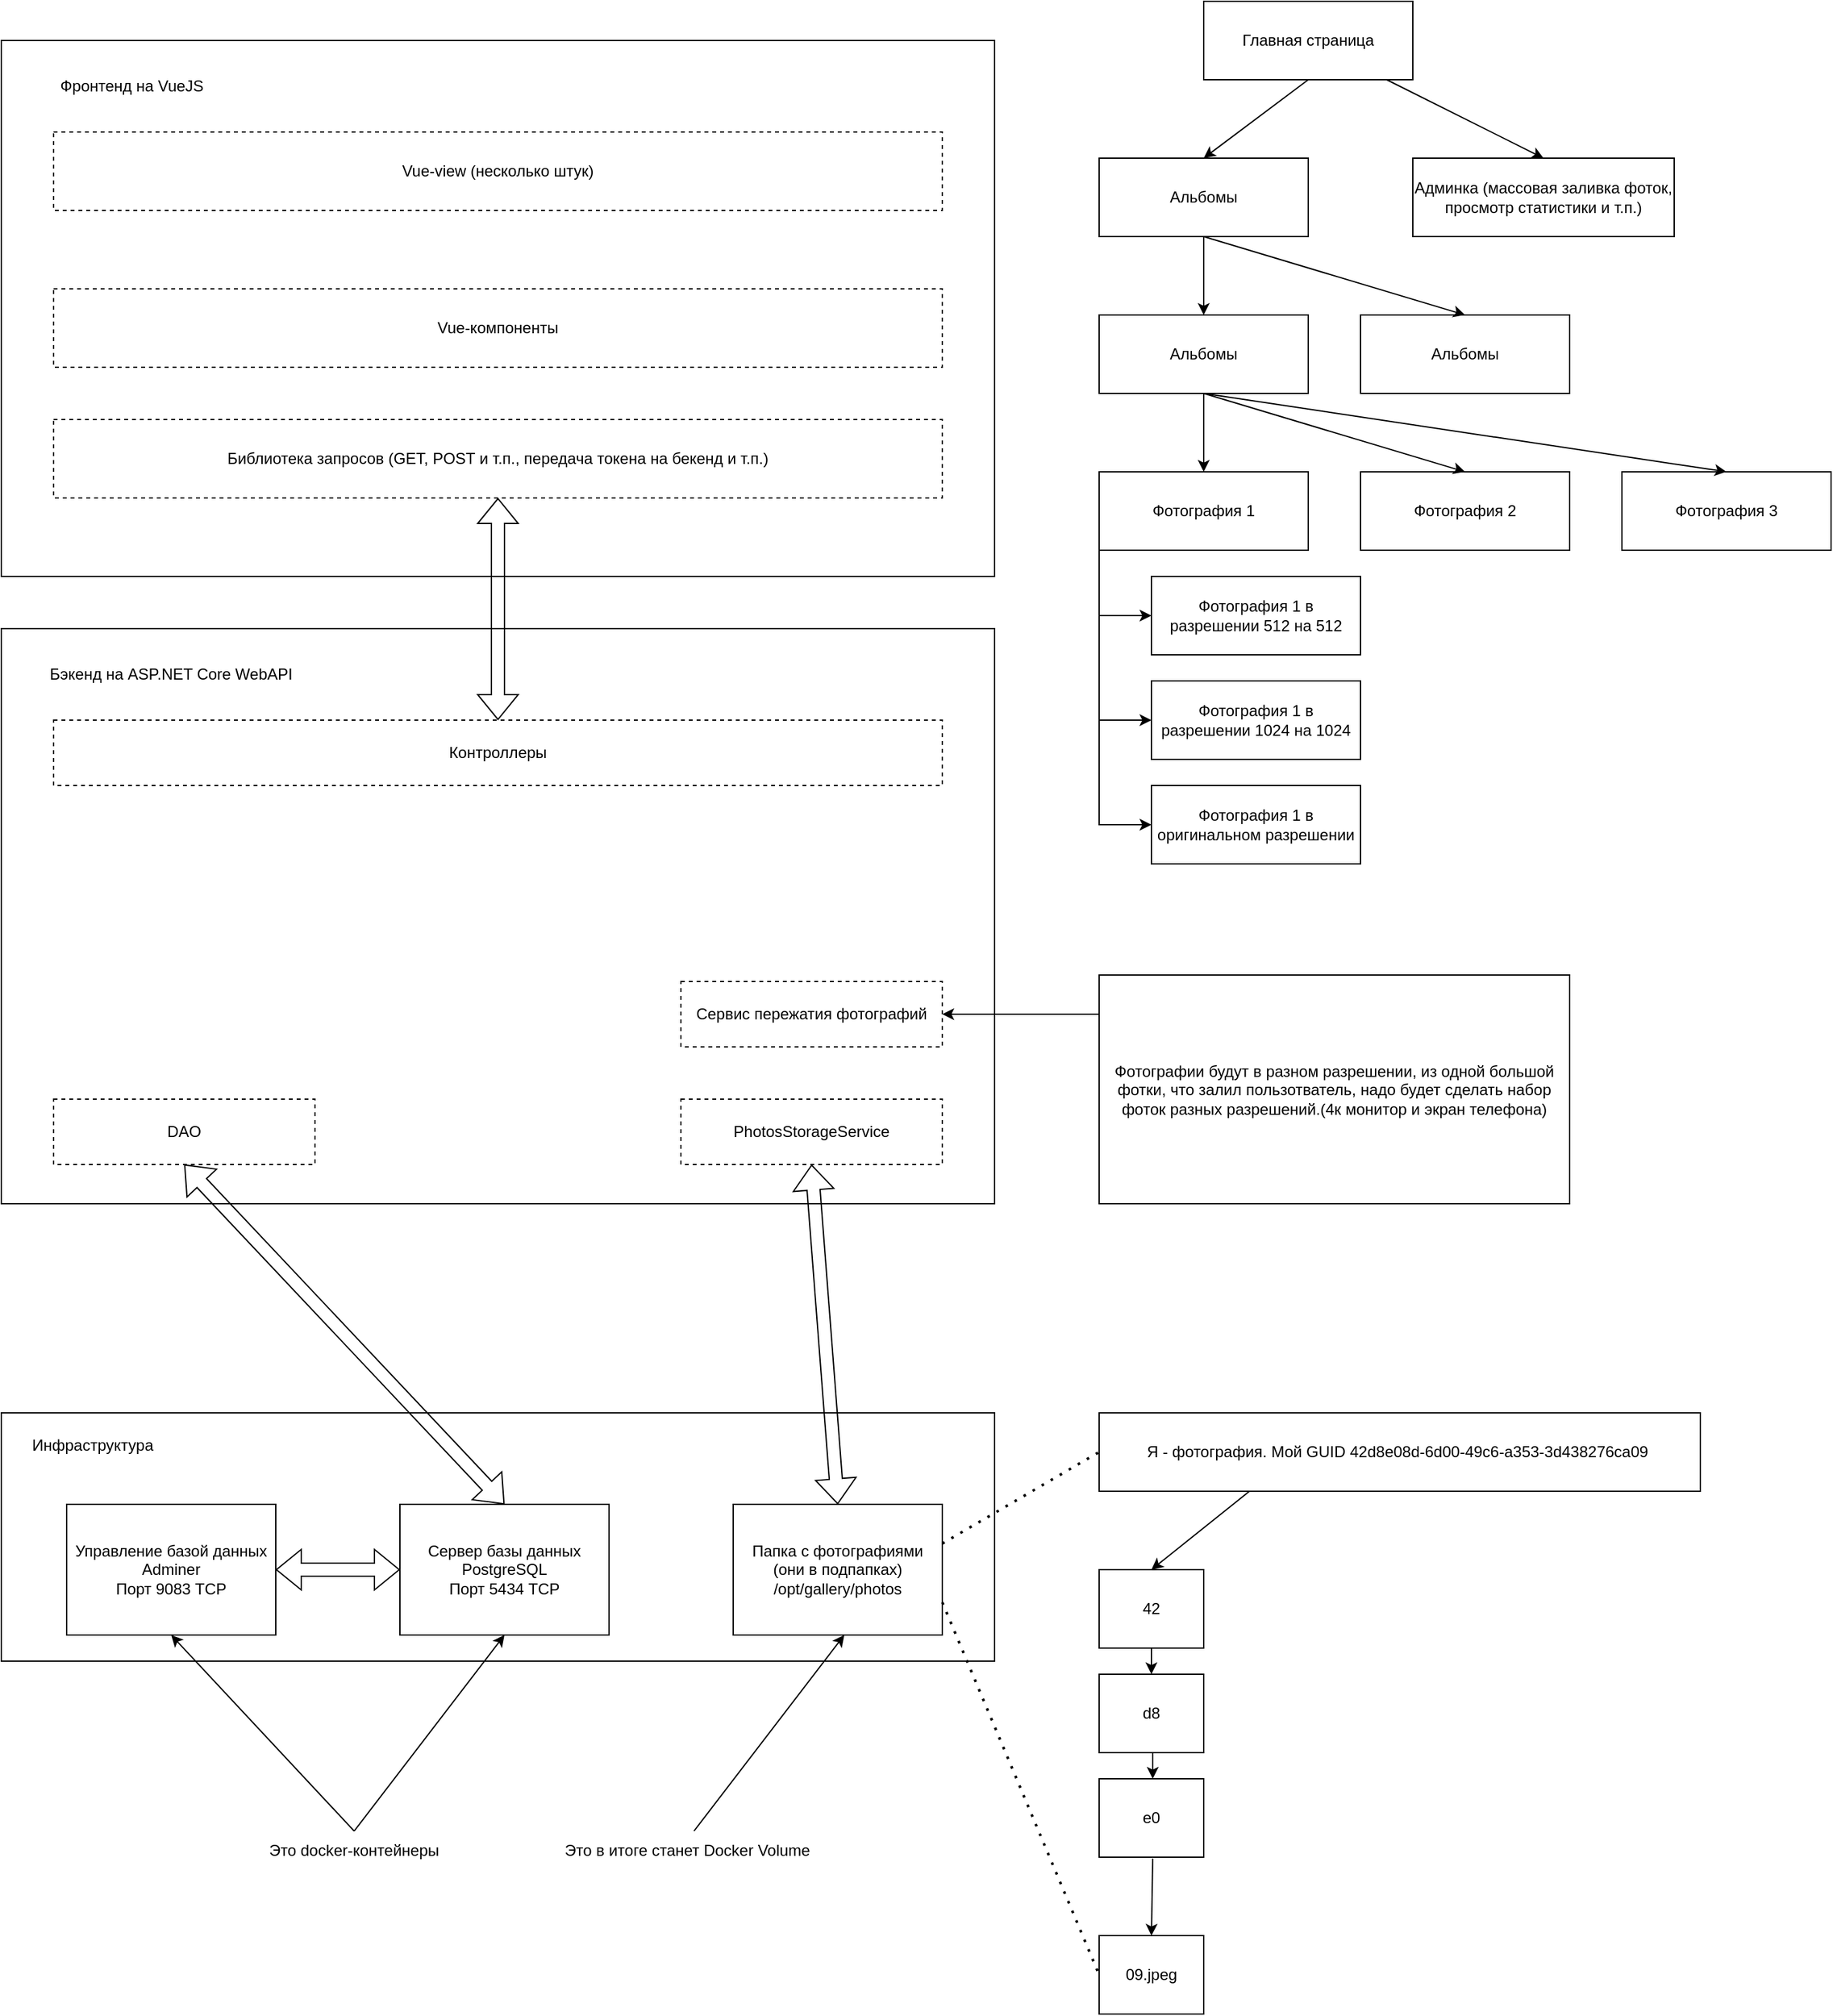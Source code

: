 <mxfile version="24.5.1" type="device">
  <diagram name="Page-1" id="PVsuTqZhpYsEY1nTIc1W">
    <mxGraphModel dx="2388" dy="2558" grid="1" gridSize="10" guides="1" tooltips="1" connect="1" arrows="1" fold="1" page="1" pageScale="1" pageWidth="850" pageHeight="1100" math="0" shadow="0">
      <root>
        <mxCell id="0" />
        <mxCell id="1" parent="0" />
        <mxCell id="plGNOie3y4qvpQvyyjeY-1" value="" style="rounded=0;whiteSpace=wrap;html=1;" vertex="1" parent="1">
          <mxGeometry x="40" y="760" width="760" height="190" as="geometry" />
        </mxCell>
        <mxCell id="plGNOie3y4qvpQvyyjeY-2" value="Инфраструктура" style="text;html=1;align=center;verticalAlign=middle;whiteSpace=wrap;rounded=0;" vertex="1" parent="1">
          <mxGeometry x="40" y="770" width="140" height="30" as="geometry" />
        </mxCell>
        <mxCell id="plGNOie3y4qvpQvyyjeY-4" value="Сервер базы данных&lt;br&gt;PostgreSQL&lt;div&gt;Порт 5434 TCP&lt;/div&gt;" style="rounded=0;whiteSpace=wrap;html=1;" vertex="1" parent="1">
          <mxGeometry x="345" y="830" width="160" height="100" as="geometry" />
        </mxCell>
        <mxCell id="plGNOie3y4qvpQvyyjeY-5" value="Управление базой данных&lt;div&gt;Adminer&lt;/div&gt;&lt;div&gt;Порт 9083 TCP&lt;/div&gt;" style="rounded=0;whiteSpace=wrap;html=1;" vertex="1" parent="1">
          <mxGeometry x="90" y="830" width="160" height="100" as="geometry" />
        </mxCell>
        <mxCell id="plGNOie3y4qvpQvyyjeY-6" value="" style="shape=flexArrow;endArrow=classic;startArrow=classic;html=1;rounded=0;exitX=1;exitY=0.5;exitDx=0;exitDy=0;" edge="1" parent="1" source="plGNOie3y4qvpQvyyjeY-5" target="plGNOie3y4qvpQvyyjeY-4">
          <mxGeometry width="100" height="100" relative="1" as="geometry">
            <mxPoint x="370" y="680" as="sourcePoint" />
            <mxPoint x="470" y="580" as="targetPoint" />
          </mxGeometry>
        </mxCell>
        <mxCell id="plGNOie3y4qvpQvyyjeY-7" value="" style="endArrow=classic;html=1;rounded=0;entryX=0.5;entryY=1;entryDx=0;entryDy=0;" edge="1" parent="1" target="plGNOie3y4qvpQvyyjeY-5">
          <mxGeometry width="50" height="50" relative="1" as="geometry">
            <mxPoint x="310" y="1080" as="sourcePoint" />
            <mxPoint x="450" y="610" as="targetPoint" />
          </mxGeometry>
        </mxCell>
        <mxCell id="plGNOie3y4qvpQvyyjeY-8" value="" style="endArrow=classic;html=1;rounded=0;entryX=0.5;entryY=1;entryDx=0;entryDy=0;" edge="1" parent="1" target="plGNOie3y4qvpQvyyjeY-4">
          <mxGeometry width="50" height="50" relative="1" as="geometry">
            <mxPoint x="310" y="1080" as="sourcePoint" />
            <mxPoint x="425" y="930" as="targetPoint" />
          </mxGeometry>
        </mxCell>
        <mxCell id="plGNOie3y4qvpQvyyjeY-9" value="Это docker-контейнеры" style="text;html=1;align=center;verticalAlign=middle;whiteSpace=wrap;rounded=0;" vertex="1" parent="1">
          <mxGeometry x="170" y="1080" width="280" height="30" as="geometry" />
        </mxCell>
        <mxCell id="plGNOie3y4qvpQvyyjeY-11" value="Папка с фотографиями (они в подпапках)&lt;div&gt;/opt/gallery/photos&lt;/div&gt;" style="rounded=0;whiteSpace=wrap;html=1;" vertex="1" parent="1">
          <mxGeometry x="600" y="830" width="160" height="100" as="geometry" />
        </mxCell>
        <mxCell id="plGNOie3y4qvpQvyyjeY-12" value="Я - фотография. Мой GUID&amp;nbsp;42d8e08d-6d00-49c6-a353-3d438276ca09&amp;nbsp;" style="rounded=0;whiteSpace=wrap;html=1;" vertex="1" parent="1">
          <mxGeometry x="880" y="760" width="460" height="60" as="geometry" />
        </mxCell>
        <mxCell id="plGNOie3y4qvpQvyyjeY-14" value="42" style="rounded=0;whiteSpace=wrap;html=1;" vertex="1" parent="1">
          <mxGeometry x="880" y="880" width="80" height="60" as="geometry" />
        </mxCell>
        <mxCell id="plGNOie3y4qvpQvyyjeY-15" value="d8" style="rounded=0;whiteSpace=wrap;html=1;" vertex="1" parent="1">
          <mxGeometry x="880" y="960" width="80" height="60" as="geometry" />
        </mxCell>
        <mxCell id="plGNOie3y4qvpQvyyjeY-16" value="e0" style="rounded=0;whiteSpace=wrap;html=1;" vertex="1" parent="1">
          <mxGeometry x="880" y="1040" width="80" height="60" as="geometry" />
        </mxCell>
        <mxCell id="plGNOie3y4qvpQvyyjeY-17" value="09.jpeg" style="rounded=0;whiteSpace=wrap;html=1;" vertex="1" parent="1">
          <mxGeometry x="880" y="1160" width="80" height="60" as="geometry" />
        </mxCell>
        <mxCell id="plGNOie3y4qvpQvyyjeY-18" value="" style="endArrow=classic;html=1;rounded=0;exitX=0.25;exitY=1;exitDx=0;exitDy=0;entryX=0.5;entryY=0;entryDx=0;entryDy=0;" edge="1" parent="1" source="plGNOie3y4qvpQvyyjeY-12" target="plGNOie3y4qvpQvyyjeY-14">
          <mxGeometry width="50" height="50" relative="1" as="geometry">
            <mxPoint x="400" y="660" as="sourcePoint" />
            <mxPoint x="450" y="610" as="targetPoint" />
          </mxGeometry>
        </mxCell>
        <mxCell id="plGNOie3y4qvpQvyyjeY-19" value="" style="endArrow=classic;html=1;rounded=0;exitX=0.5;exitY=1;exitDx=0;exitDy=0;entryX=0.5;entryY=0;entryDx=0;entryDy=0;" edge="1" parent="1" source="plGNOie3y4qvpQvyyjeY-14" target="plGNOie3y4qvpQvyyjeY-15">
          <mxGeometry width="50" height="50" relative="1" as="geometry">
            <mxPoint x="400" y="660" as="sourcePoint" />
            <mxPoint x="450" y="610" as="targetPoint" />
          </mxGeometry>
        </mxCell>
        <mxCell id="plGNOie3y4qvpQvyyjeY-21" value="" style="endArrow=classic;html=1;rounded=0;exitX=0.5;exitY=1;exitDx=0;exitDy=0;entryX=0.5;entryY=0;entryDx=0;entryDy=0;" edge="1" parent="1">
          <mxGeometry width="50" height="50" relative="1" as="geometry">
            <mxPoint x="921" y="1020" as="sourcePoint" />
            <mxPoint x="921" y="1040" as="targetPoint" />
          </mxGeometry>
        </mxCell>
        <mxCell id="plGNOie3y4qvpQvyyjeY-22" value="" style="endArrow=classic;html=1;rounded=0;exitX=0.5;exitY=1;exitDx=0;exitDy=0;entryX=0.5;entryY=0;entryDx=0;entryDy=0;" edge="1" parent="1" target="plGNOie3y4qvpQvyyjeY-17">
          <mxGeometry width="50" height="50" relative="1" as="geometry">
            <mxPoint x="921" y="1101" as="sourcePoint" />
            <mxPoint x="921" y="1121" as="targetPoint" />
          </mxGeometry>
        </mxCell>
        <mxCell id="plGNOie3y4qvpQvyyjeY-23" value="" style="endArrow=none;dashed=1;html=1;dashPattern=1 3;strokeWidth=2;rounded=0;entryX=0;entryY=0.5;entryDx=0;entryDy=0;" edge="1" parent="1" target="plGNOie3y4qvpQvyyjeY-12">
          <mxGeometry width="50" height="50" relative="1" as="geometry">
            <mxPoint x="760" y="860" as="sourcePoint" />
            <mxPoint x="810" y="810" as="targetPoint" />
          </mxGeometry>
        </mxCell>
        <mxCell id="plGNOie3y4qvpQvyyjeY-24" value="" style="endArrow=none;dashed=1;html=1;dashPattern=1 3;strokeWidth=2;rounded=0;exitX=1;exitY=0.75;exitDx=0;exitDy=0;entryX=0;entryY=0.5;entryDx=0;entryDy=0;" edge="1" parent="1" source="plGNOie3y4qvpQvyyjeY-11" target="plGNOie3y4qvpQvyyjeY-17">
          <mxGeometry width="50" height="50" relative="1" as="geometry">
            <mxPoint x="400" y="780" as="sourcePoint" />
            <mxPoint x="870" y="1180" as="targetPoint" />
          </mxGeometry>
        </mxCell>
        <mxCell id="plGNOie3y4qvpQvyyjeY-25" value="" style="rounded=0;whiteSpace=wrap;html=1;" vertex="1" parent="1">
          <mxGeometry x="40" y="160" width="760" height="440" as="geometry" />
        </mxCell>
        <mxCell id="plGNOie3y4qvpQvyyjeY-26" value="Бэкенд на ASP.NET Core WebAPI" style="text;html=1;align=center;verticalAlign=middle;whiteSpace=wrap;rounded=0;" vertex="1" parent="1">
          <mxGeometry x="60" y="180" width="220" height="30" as="geometry" />
        </mxCell>
        <mxCell id="plGNOie3y4qvpQvyyjeY-27" value="" style="shape=flexArrow;endArrow=classic;startArrow=classic;html=1;rounded=0;exitX=0.5;exitY=0;exitDx=0;exitDy=0;entryX=0.5;entryY=1;entryDx=0;entryDy=0;" edge="1" parent="1" source="plGNOie3y4qvpQvyyjeY-4" target="plGNOie3y4qvpQvyyjeY-28">
          <mxGeometry width="100" height="100" relative="1" as="geometry">
            <mxPoint x="490" y="670" as="sourcePoint" />
            <mxPoint x="590" y="570" as="targetPoint" />
          </mxGeometry>
        </mxCell>
        <mxCell id="plGNOie3y4qvpQvyyjeY-28" value="DAO" style="rounded=0;whiteSpace=wrap;html=1;dashed=1;" vertex="1" parent="1">
          <mxGeometry x="80" y="520" width="200" height="50" as="geometry" />
        </mxCell>
        <mxCell id="plGNOie3y4qvpQvyyjeY-29" value="PhotosStorageService" style="rounded=0;whiteSpace=wrap;html=1;dashed=1;" vertex="1" parent="1">
          <mxGeometry x="560" y="520" width="200" height="50" as="geometry" />
        </mxCell>
        <mxCell id="plGNOie3y4qvpQvyyjeY-30" value="" style="shape=flexArrow;endArrow=classic;startArrow=classic;html=1;rounded=0;entryX=0.5;entryY=1;entryDx=0;entryDy=0;exitX=0.5;exitY=0;exitDx=0;exitDy=0;" edge="1" parent="1" source="plGNOie3y4qvpQvyyjeY-11" target="plGNOie3y4qvpQvyyjeY-29">
          <mxGeometry width="100" height="100" relative="1" as="geometry">
            <mxPoint x="490" y="670" as="sourcePoint" />
            <mxPoint x="590" y="570" as="targetPoint" />
          </mxGeometry>
        </mxCell>
        <mxCell id="plGNOie3y4qvpQvyyjeY-31" value="" style="endArrow=classic;html=1;rounded=0;entryX=0.5;entryY=1;entryDx=0;entryDy=0;" edge="1" parent="1">
          <mxGeometry width="50" height="50" relative="1" as="geometry">
            <mxPoint x="570" y="1080" as="sourcePoint" />
            <mxPoint x="685" y="930" as="targetPoint" />
          </mxGeometry>
        </mxCell>
        <mxCell id="plGNOie3y4qvpQvyyjeY-32" value="Это в итоге станет Docker Volume" style="text;html=1;align=center;verticalAlign=middle;whiteSpace=wrap;rounded=0;" vertex="1" parent="1">
          <mxGeometry x="425" y="1080" width="280" height="30" as="geometry" />
        </mxCell>
        <mxCell id="plGNOie3y4qvpQvyyjeY-33" value="Сервис пережатия фотографий" style="rounded=0;whiteSpace=wrap;html=1;dashed=1;" vertex="1" parent="1">
          <mxGeometry x="560" y="430" width="200" height="50" as="geometry" />
        </mxCell>
        <mxCell id="plGNOie3y4qvpQvyyjeY-34" value="" style="endArrow=classic;html=1;rounded=0;entryX=1;entryY=0.5;entryDx=0;entryDy=0;" edge="1" parent="1" target="plGNOie3y4qvpQvyyjeY-33">
          <mxGeometry width="50" height="50" relative="1" as="geometry">
            <mxPoint x="880" y="455" as="sourcePoint" />
            <mxPoint x="1060" y="500" as="targetPoint" />
          </mxGeometry>
        </mxCell>
        <mxCell id="plGNOie3y4qvpQvyyjeY-35" value="Фотографии будут в разном разрешении, из одной большой фотки, что залил пользотватель, надо будет сделать набор фоток разных разрешений.(4к монитор и экран телефона)" style="rounded=0;whiteSpace=wrap;html=1;" vertex="1" parent="1">
          <mxGeometry x="880" y="425" width="360" height="175" as="geometry" />
        </mxCell>
        <mxCell id="plGNOie3y4qvpQvyyjeY-37" value="Контроллеры" style="rounded=0;whiteSpace=wrap;html=1;dashed=1;" vertex="1" parent="1">
          <mxGeometry x="80" y="230" width="680" height="50" as="geometry" />
        </mxCell>
        <mxCell id="plGNOie3y4qvpQvyyjeY-39" value="" style="rounded=0;whiteSpace=wrap;html=1;" vertex="1" parent="1">
          <mxGeometry x="40" y="-290" width="760" height="410" as="geometry" />
        </mxCell>
        <mxCell id="plGNOie3y4qvpQvyyjeY-40" value="Фронтенд на VueJS" style="text;html=1;align=center;verticalAlign=middle;whiteSpace=wrap;rounded=0;" vertex="1" parent="1">
          <mxGeometry x="60" y="-270" width="160" height="30" as="geometry" />
        </mxCell>
        <mxCell id="plGNOie3y4qvpQvyyjeY-41" value="Библиотека запросов (GET, POST и т.п., передача токена на бекенд и т.п.)" style="rounded=0;whiteSpace=wrap;html=1;dashed=1;" vertex="1" parent="1">
          <mxGeometry x="80" width="680" height="60" as="geometry" />
        </mxCell>
        <mxCell id="plGNOie3y4qvpQvyyjeY-42" value="" style="shape=flexArrow;endArrow=classic;startArrow=classic;html=1;rounded=0;entryX=0.5;entryY=0;entryDx=0;entryDy=0;exitX=0.5;exitY=1;exitDx=0;exitDy=0;" edge="1" parent="1" source="plGNOie3y4qvpQvyyjeY-41" target="plGNOie3y4qvpQvyyjeY-37">
          <mxGeometry width="100" height="100" relative="1" as="geometry">
            <mxPoint x="490" y="20" as="sourcePoint" />
            <mxPoint x="590" y="-80" as="targetPoint" />
          </mxGeometry>
        </mxCell>
        <mxCell id="plGNOie3y4qvpQvyyjeY-43" value="Vue-компоненты" style="rounded=0;whiteSpace=wrap;html=1;dashed=1;" vertex="1" parent="1">
          <mxGeometry x="80" y="-100" width="680" height="60" as="geometry" />
        </mxCell>
        <mxCell id="plGNOie3y4qvpQvyyjeY-44" value="Vue-view (несколько штук)" style="rounded=0;whiteSpace=wrap;html=1;dashed=1;" vertex="1" parent="1">
          <mxGeometry x="80" y="-220" width="680" height="60" as="geometry" />
        </mxCell>
        <mxCell id="plGNOie3y4qvpQvyyjeY-45" value="Главная страница" style="rounded=0;whiteSpace=wrap;html=1;" vertex="1" parent="1">
          <mxGeometry x="960" y="-320" width="160" height="60" as="geometry" />
        </mxCell>
        <mxCell id="plGNOie3y4qvpQvyyjeY-46" value="Альбомы" style="rounded=0;whiteSpace=wrap;html=1;" vertex="1" parent="1">
          <mxGeometry x="880" y="-200" width="160" height="60" as="geometry" />
        </mxCell>
        <mxCell id="plGNOie3y4qvpQvyyjeY-47" value="Админка (массовая заливка фоток, просмотр статистики и т.п.)" style="rounded=0;whiteSpace=wrap;html=1;" vertex="1" parent="1">
          <mxGeometry x="1120" y="-200" width="200" height="60" as="geometry" />
        </mxCell>
        <mxCell id="plGNOie3y4qvpQvyyjeY-49" value="Альбомы" style="rounded=0;whiteSpace=wrap;html=1;" vertex="1" parent="1">
          <mxGeometry x="880" y="-80" width="160" height="60" as="geometry" />
        </mxCell>
        <mxCell id="plGNOie3y4qvpQvyyjeY-50" value="Альбомы" style="rounded=0;whiteSpace=wrap;html=1;" vertex="1" parent="1">
          <mxGeometry x="1080" y="-80" width="160" height="60" as="geometry" />
        </mxCell>
        <mxCell id="plGNOie3y4qvpQvyyjeY-51" value="" style="endArrow=classic;html=1;rounded=0;exitX=0.5;exitY=1;exitDx=0;exitDy=0;entryX=0.5;entryY=0;entryDx=0;entryDy=0;" edge="1" parent="1" source="plGNOie3y4qvpQvyyjeY-45" target="plGNOie3y4qvpQvyyjeY-46">
          <mxGeometry width="50" height="50" relative="1" as="geometry">
            <mxPoint x="1060" y="-220" as="sourcePoint" />
            <mxPoint x="1110" y="-270" as="targetPoint" />
          </mxGeometry>
        </mxCell>
        <mxCell id="plGNOie3y4qvpQvyyjeY-52" value="" style="endArrow=classic;html=1;rounded=0;entryX=0.5;entryY=0;entryDx=0;entryDy=0;" edge="1" parent="1" source="plGNOie3y4qvpQvyyjeY-45" target="plGNOie3y4qvpQvyyjeY-47">
          <mxGeometry width="50" height="50" relative="1" as="geometry">
            <mxPoint x="1050" y="-250" as="sourcePoint" />
            <mxPoint x="970" y="-190" as="targetPoint" />
          </mxGeometry>
        </mxCell>
        <mxCell id="plGNOie3y4qvpQvyyjeY-53" value="" style="endArrow=classic;html=1;rounded=0;exitX=0.5;exitY=1;exitDx=0;exitDy=0;entryX=0.5;entryY=0;entryDx=0;entryDy=0;" edge="1" parent="1" target="plGNOie3y4qvpQvyyjeY-49">
          <mxGeometry width="50" height="50" relative="1" as="geometry">
            <mxPoint x="960" y="-140" as="sourcePoint" />
            <mxPoint x="880" y="-80" as="targetPoint" />
          </mxGeometry>
        </mxCell>
        <mxCell id="plGNOie3y4qvpQvyyjeY-54" value="" style="endArrow=classic;html=1;rounded=0;exitX=0.5;exitY=1;exitDx=0;exitDy=0;entryX=0.5;entryY=0;entryDx=0;entryDy=0;" edge="1" parent="1" source="plGNOie3y4qvpQvyyjeY-46" target="plGNOie3y4qvpQvyyjeY-50">
          <mxGeometry width="50" height="50" relative="1" as="geometry">
            <mxPoint x="1060" y="-240" as="sourcePoint" />
            <mxPoint x="980" y="-180" as="targetPoint" />
          </mxGeometry>
        </mxCell>
        <mxCell id="plGNOie3y4qvpQvyyjeY-55" value="Фотография 1" style="rounded=0;whiteSpace=wrap;html=1;" vertex="1" parent="1">
          <mxGeometry x="880" y="40" width="160" height="60" as="geometry" />
        </mxCell>
        <mxCell id="plGNOie3y4qvpQvyyjeY-56" value="Фотография 2" style="rounded=0;whiteSpace=wrap;html=1;" vertex="1" parent="1">
          <mxGeometry x="1080" y="40" width="160" height="60" as="geometry" />
        </mxCell>
        <mxCell id="plGNOie3y4qvpQvyyjeY-57" value="Фотография 3" style="rounded=0;whiteSpace=wrap;html=1;" vertex="1" parent="1">
          <mxGeometry x="1280" y="40" width="160" height="60" as="geometry" />
        </mxCell>
        <mxCell id="plGNOie3y4qvpQvyyjeY-58" value="" style="endArrow=classic;html=1;rounded=0;exitX=0.5;exitY=1;exitDx=0;exitDy=0;" edge="1" parent="1" source="plGNOie3y4qvpQvyyjeY-49" target="plGNOie3y4qvpQvyyjeY-55">
          <mxGeometry width="50" height="50" relative="1" as="geometry">
            <mxPoint x="990" y="200" as="sourcePoint" />
            <mxPoint x="1040" y="150" as="targetPoint" />
          </mxGeometry>
        </mxCell>
        <mxCell id="plGNOie3y4qvpQvyyjeY-59" value="" style="endArrow=classic;html=1;rounded=0;exitX=0.5;exitY=1;exitDx=0;exitDy=0;entryX=0.5;entryY=0;entryDx=0;entryDy=0;" edge="1" parent="1" source="plGNOie3y4qvpQvyyjeY-49" target="plGNOie3y4qvpQvyyjeY-56">
          <mxGeometry width="50" height="50" relative="1" as="geometry">
            <mxPoint x="970" y="-10" as="sourcePoint" />
            <mxPoint x="970" y="50" as="targetPoint" />
          </mxGeometry>
        </mxCell>
        <mxCell id="plGNOie3y4qvpQvyyjeY-60" value="" style="endArrow=classic;html=1;rounded=0;exitX=0.5;exitY=1;exitDx=0;exitDy=0;entryX=0.5;entryY=0;entryDx=0;entryDy=0;" edge="1" parent="1" source="plGNOie3y4qvpQvyyjeY-49" target="plGNOie3y4qvpQvyyjeY-57">
          <mxGeometry width="50" height="50" relative="1" as="geometry">
            <mxPoint x="980" as="sourcePoint" />
            <mxPoint x="980" y="60" as="targetPoint" />
          </mxGeometry>
        </mxCell>
        <mxCell id="plGNOie3y4qvpQvyyjeY-61" value="Фотография 1 в разрешении 512 на 512" style="rounded=0;whiteSpace=wrap;html=1;" vertex="1" parent="1">
          <mxGeometry x="920" y="120" width="160" height="60" as="geometry" />
        </mxCell>
        <mxCell id="plGNOie3y4qvpQvyyjeY-62" value="Фотография 1 в разрешении 1024 на 1024" style="rounded=0;whiteSpace=wrap;html=1;" vertex="1" parent="1">
          <mxGeometry x="920" y="200" width="160" height="60" as="geometry" />
        </mxCell>
        <mxCell id="plGNOie3y4qvpQvyyjeY-63" value="Фотография 1 в оригинальном разрешении" style="rounded=0;whiteSpace=wrap;html=1;" vertex="1" parent="1">
          <mxGeometry x="920" y="280" width="160" height="60" as="geometry" />
        </mxCell>
        <mxCell id="plGNOie3y4qvpQvyyjeY-65" value="" style="endArrow=classic;html=1;rounded=0;exitX=0;exitY=1;exitDx=0;exitDy=0;entryX=0;entryY=0.5;entryDx=0;entryDy=0;" edge="1" parent="1" source="plGNOie3y4qvpQvyyjeY-55" target="plGNOie3y4qvpQvyyjeY-61">
          <mxGeometry width="50" height="50" relative="1" as="geometry">
            <mxPoint x="520" as="sourcePoint" />
            <mxPoint x="880" y="310" as="targetPoint" />
            <Array as="points">
              <mxPoint x="880" y="150" />
            </Array>
          </mxGeometry>
        </mxCell>
        <mxCell id="plGNOie3y4qvpQvyyjeY-66" value="" style="endArrow=classic;html=1;rounded=0;exitX=0;exitY=1;exitDx=0;exitDy=0;entryX=0;entryY=0.5;entryDx=0;entryDy=0;" edge="1" parent="1" target="plGNOie3y4qvpQvyyjeY-62">
          <mxGeometry width="50" height="50" relative="1" as="geometry">
            <mxPoint x="880" y="150" as="sourcePoint" />
            <mxPoint x="920" y="200" as="targetPoint" />
            <Array as="points">
              <mxPoint x="880" y="230" />
            </Array>
          </mxGeometry>
        </mxCell>
        <mxCell id="plGNOie3y4qvpQvyyjeY-67" value="" style="endArrow=classic;html=1;rounded=0;exitX=0;exitY=1;exitDx=0;exitDy=0;entryX=0;entryY=0.5;entryDx=0;entryDy=0;" edge="1" parent="1">
          <mxGeometry width="50" height="50" relative="1" as="geometry">
            <mxPoint x="880" y="230" as="sourcePoint" />
            <mxPoint x="920" y="310" as="targetPoint" />
            <Array as="points">
              <mxPoint x="880" y="310" />
            </Array>
          </mxGeometry>
        </mxCell>
      </root>
    </mxGraphModel>
  </diagram>
</mxfile>
